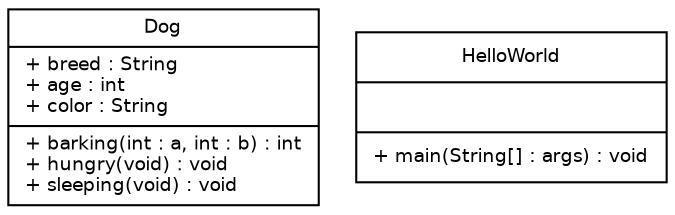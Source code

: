 digraph UMLGraph {
	node [fontname="Bitstream Vera Sans"]
	node [shape=record]
	node [fontsize=9]
	node [height=1]
	node [width=2]
	edge [fontname="Bitstream Vera Sans"]
	edge [fontsize=9]
	Dog [label="{Dog|+ breed : String\l+ age : int\l+ color : String\l|+ barking(int : a, int : b) : int\l+ hungry(void) : void\l+ sleeping(void) : void\l}"]
	HelloWorld [label="{HelloWorld||+ main(String[] : args) : void\l}"]
}
